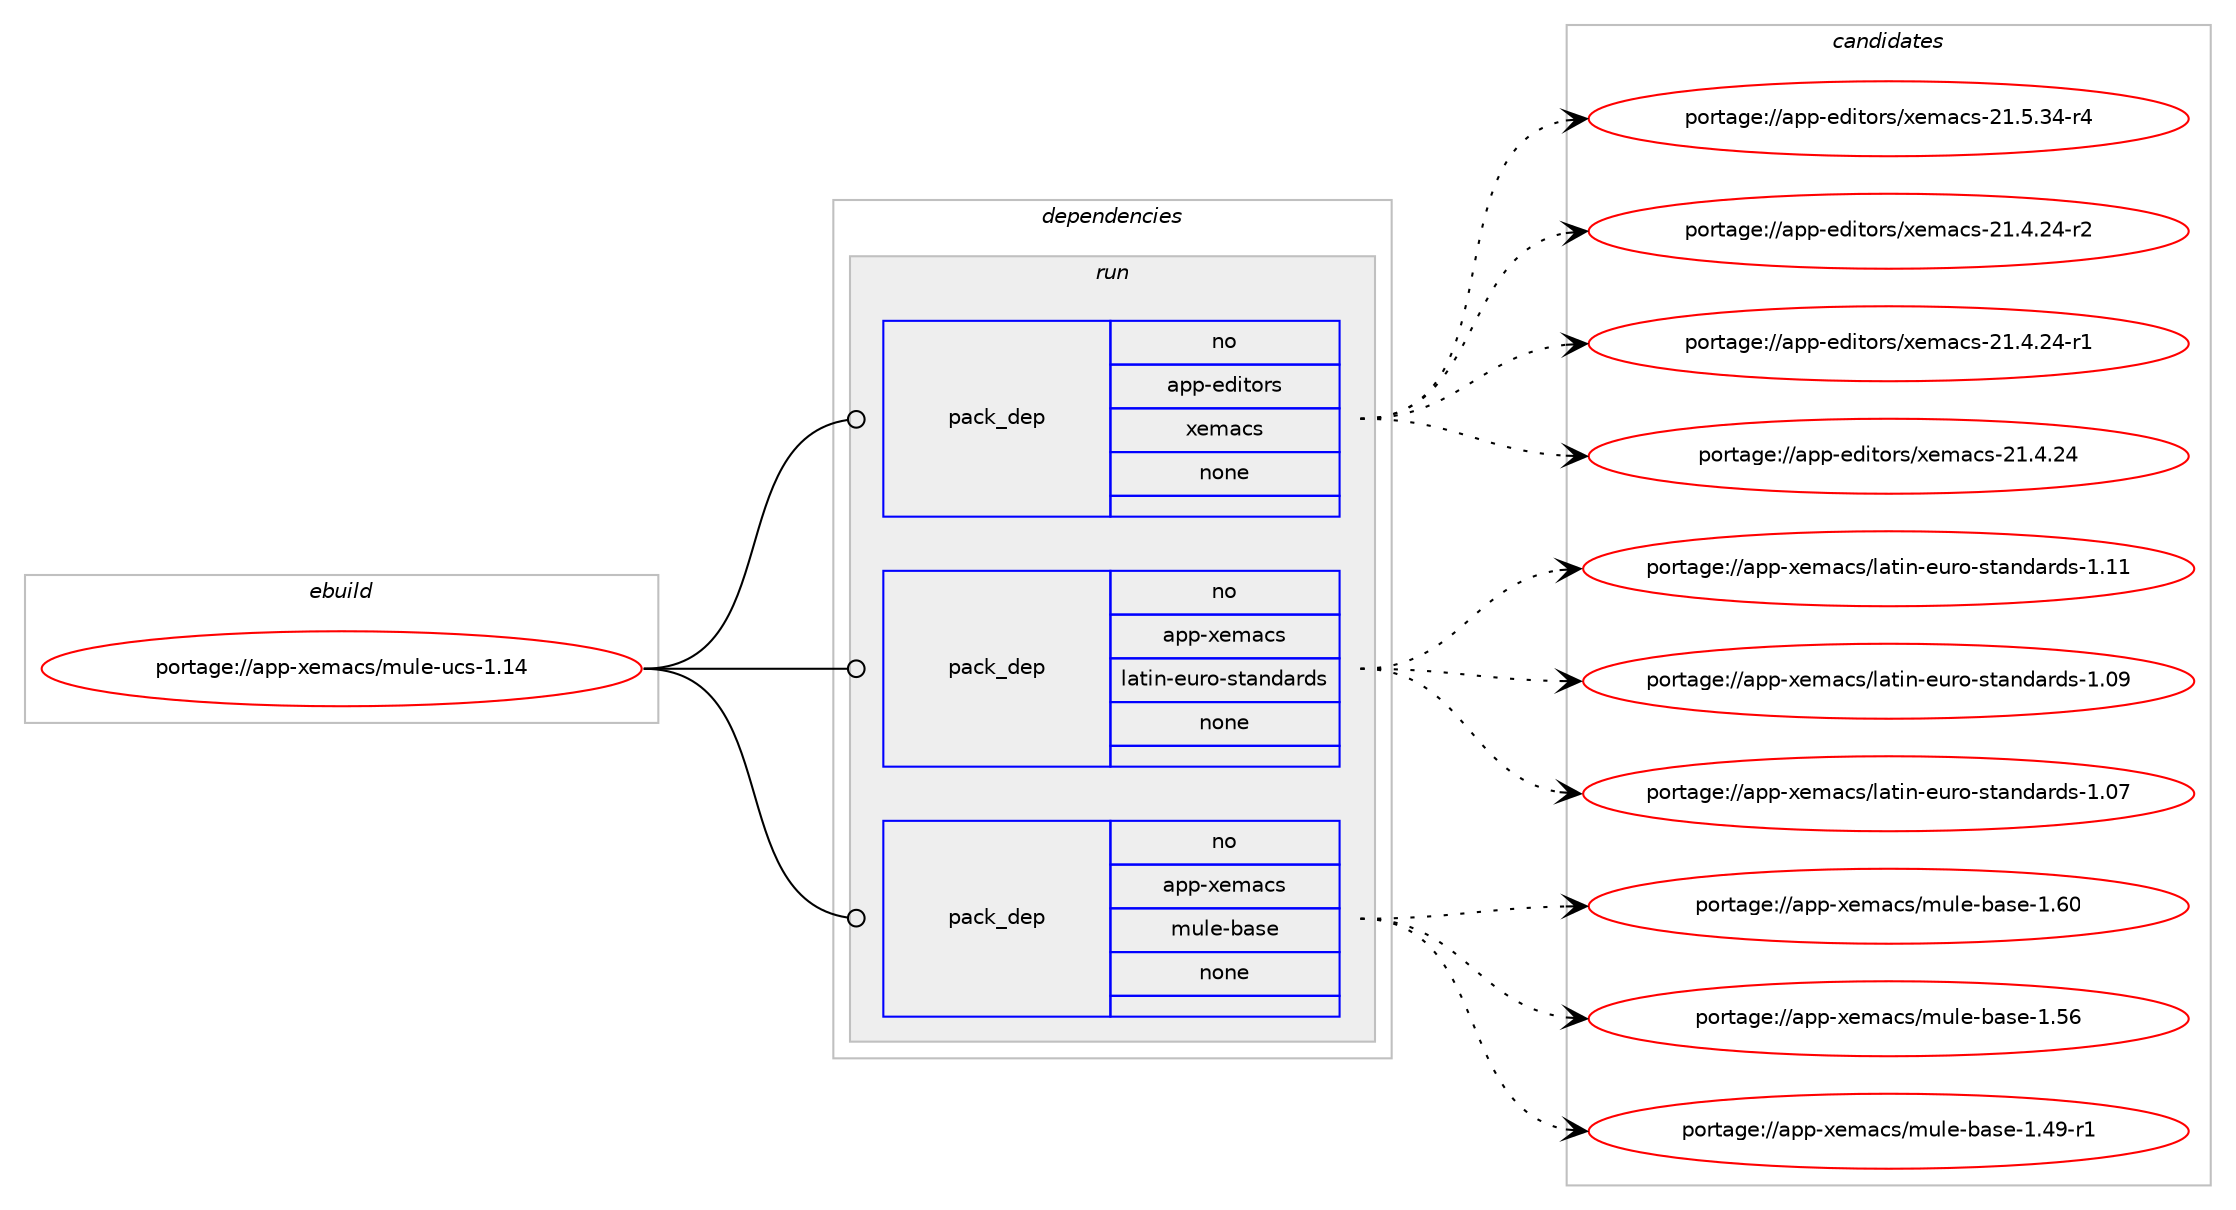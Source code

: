 digraph prolog {

# *************
# Graph options
# *************

newrank=true;
concentrate=true;
compound=true;
graph [rankdir=LR,fontname=Helvetica,fontsize=10,ranksep=1.5];#, ranksep=2.5, nodesep=0.2];
edge  [arrowhead=vee];
node  [fontname=Helvetica,fontsize=10];

# **********
# The ebuild
# **********

subgraph cluster_leftcol {
color=gray;
rank=same;
label=<<i>ebuild</i>>;
id [label="portage://app-xemacs/mule-ucs-1.14", color=red, width=4, href="../app-xemacs/mule-ucs-1.14.svg"];
}

# ****************
# The dependencies
# ****************

subgraph cluster_midcol {
color=gray;
label=<<i>dependencies</i>>;
subgraph cluster_compile {
fillcolor="#eeeeee";
style=filled;
label=<<i>compile</i>>;
}
subgraph cluster_compileandrun {
fillcolor="#eeeeee";
style=filled;
label=<<i>compile and run</i>>;
}
subgraph cluster_run {
fillcolor="#eeeeee";
style=filled;
label=<<i>run</i>>;
subgraph pack441461 {
dependency587949 [label=<<TABLE BORDER="0" CELLBORDER="1" CELLSPACING="0" CELLPADDING="4" WIDTH="220"><TR><TD ROWSPAN="6" CELLPADDING="30">pack_dep</TD></TR><TR><TD WIDTH="110">no</TD></TR><TR><TD>app-editors</TD></TR><TR><TD>xemacs</TD></TR><TR><TD>none</TD></TR><TR><TD></TD></TR></TABLE>>, shape=none, color=blue];
}
id:e -> dependency587949:w [weight=20,style="solid",arrowhead="odot"];
subgraph pack441462 {
dependency587950 [label=<<TABLE BORDER="0" CELLBORDER="1" CELLSPACING="0" CELLPADDING="4" WIDTH="220"><TR><TD ROWSPAN="6" CELLPADDING="30">pack_dep</TD></TR><TR><TD WIDTH="110">no</TD></TR><TR><TD>app-xemacs</TD></TR><TR><TD>latin-euro-standards</TD></TR><TR><TD>none</TD></TR><TR><TD></TD></TR></TABLE>>, shape=none, color=blue];
}
id:e -> dependency587950:w [weight=20,style="solid",arrowhead="odot"];
subgraph pack441463 {
dependency587951 [label=<<TABLE BORDER="0" CELLBORDER="1" CELLSPACING="0" CELLPADDING="4" WIDTH="220"><TR><TD ROWSPAN="6" CELLPADDING="30">pack_dep</TD></TR><TR><TD WIDTH="110">no</TD></TR><TR><TD>app-xemacs</TD></TR><TR><TD>mule-base</TD></TR><TR><TD>none</TD></TR><TR><TD></TD></TR></TABLE>>, shape=none, color=blue];
}
id:e -> dependency587951:w [weight=20,style="solid",arrowhead="odot"];
}
}

# **************
# The candidates
# **************

subgraph cluster_choices {
rank=same;
color=gray;
label=<<i>candidates</i>>;

subgraph choice441461 {
color=black;
nodesep=1;
choice971121124510110010511611111411547120101109979911545504946534651524511452 [label="portage://app-editors/xemacs-21.5.34-r4", color=red, width=4,href="../app-editors/xemacs-21.5.34-r4.svg"];
choice971121124510110010511611111411547120101109979911545504946524650524511450 [label="portage://app-editors/xemacs-21.4.24-r2", color=red, width=4,href="../app-editors/xemacs-21.4.24-r2.svg"];
choice971121124510110010511611111411547120101109979911545504946524650524511449 [label="portage://app-editors/xemacs-21.4.24-r1", color=red, width=4,href="../app-editors/xemacs-21.4.24-r1.svg"];
choice97112112451011001051161111141154712010110997991154550494652465052 [label="portage://app-editors/xemacs-21.4.24", color=red, width=4,href="../app-editors/xemacs-21.4.24.svg"];
dependency587949:e -> choice971121124510110010511611111411547120101109979911545504946534651524511452:w [style=dotted,weight="100"];
dependency587949:e -> choice971121124510110010511611111411547120101109979911545504946524650524511450:w [style=dotted,weight="100"];
dependency587949:e -> choice971121124510110010511611111411547120101109979911545504946524650524511449:w [style=dotted,weight="100"];
dependency587949:e -> choice97112112451011001051161111141154712010110997991154550494652465052:w [style=dotted,weight="100"];
}
subgraph choice441462 {
color=black;
nodesep=1;
choice971121124512010110997991154710897116105110451011171141114511511697110100971141001154549464949 [label="portage://app-xemacs/latin-euro-standards-1.11", color=red, width=4,href="../app-xemacs/latin-euro-standards-1.11.svg"];
choice971121124512010110997991154710897116105110451011171141114511511697110100971141001154549464857 [label="portage://app-xemacs/latin-euro-standards-1.09", color=red, width=4,href="../app-xemacs/latin-euro-standards-1.09.svg"];
choice971121124512010110997991154710897116105110451011171141114511511697110100971141001154549464855 [label="portage://app-xemacs/latin-euro-standards-1.07", color=red, width=4,href="../app-xemacs/latin-euro-standards-1.07.svg"];
dependency587950:e -> choice971121124512010110997991154710897116105110451011171141114511511697110100971141001154549464949:w [style=dotted,weight="100"];
dependency587950:e -> choice971121124512010110997991154710897116105110451011171141114511511697110100971141001154549464857:w [style=dotted,weight="100"];
dependency587950:e -> choice971121124512010110997991154710897116105110451011171141114511511697110100971141001154549464855:w [style=dotted,weight="100"];
}
subgraph choice441463 {
color=black;
nodesep=1;
choice97112112451201011099799115471091171081014598971151014549465448 [label="portage://app-xemacs/mule-base-1.60", color=red, width=4,href="../app-xemacs/mule-base-1.60.svg"];
choice97112112451201011099799115471091171081014598971151014549465354 [label="portage://app-xemacs/mule-base-1.56", color=red, width=4,href="../app-xemacs/mule-base-1.56.svg"];
choice971121124512010110997991154710911710810145989711510145494652574511449 [label="portage://app-xemacs/mule-base-1.49-r1", color=red, width=4,href="../app-xemacs/mule-base-1.49-r1.svg"];
dependency587951:e -> choice97112112451201011099799115471091171081014598971151014549465448:w [style=dotted,weight="100"];
dependency587951:e -> choice97112112451201011099799115471091171081014598971151014549465354:w [style=dotted,weight="100"];
dependency587951:e -> choice971121124512010110997991154710911710810145989711510145494652574511449:w [style=dotted,weight="100"];
}
}

}
